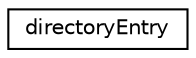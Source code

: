 digraph "Graphical Class Hierarchy"
{
 // LATEX_PDF_SIZE
  edge [fontname="Helvetica",fontsize="10",labelfontname="Helvetica",labelfontsize="10"];
  node [fontname="Helvetica",fontsize="10",shape=record];
  rankdir="LR";
  Node0 [label="directoryEntry",height=0.2,width=0.4,color="black", fillcolor="white", style="filled",URL="$structdirectoryEntry.html",tooltip=" "];
}

